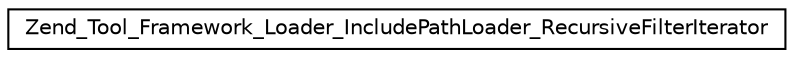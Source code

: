 digraph G
{
  edge [fontname="Helvetica",fontsize="10",labelfontname="Helvetica",labelfontsize="10"];
  node [fontname="Helvetica",fontsize="10",shape=record];
  rankdir="LR";
  Node1 [label="Zend_Tool_Framework_Loader_IncludePathLoader_RecursiveFilterIterator",height=0.2,width=0.4,color="black", fillcolor="white", style="filled",URL="$class_zend___tool___framework___loader___include_path_loader___recursive_filter_iterator.html"];
}
